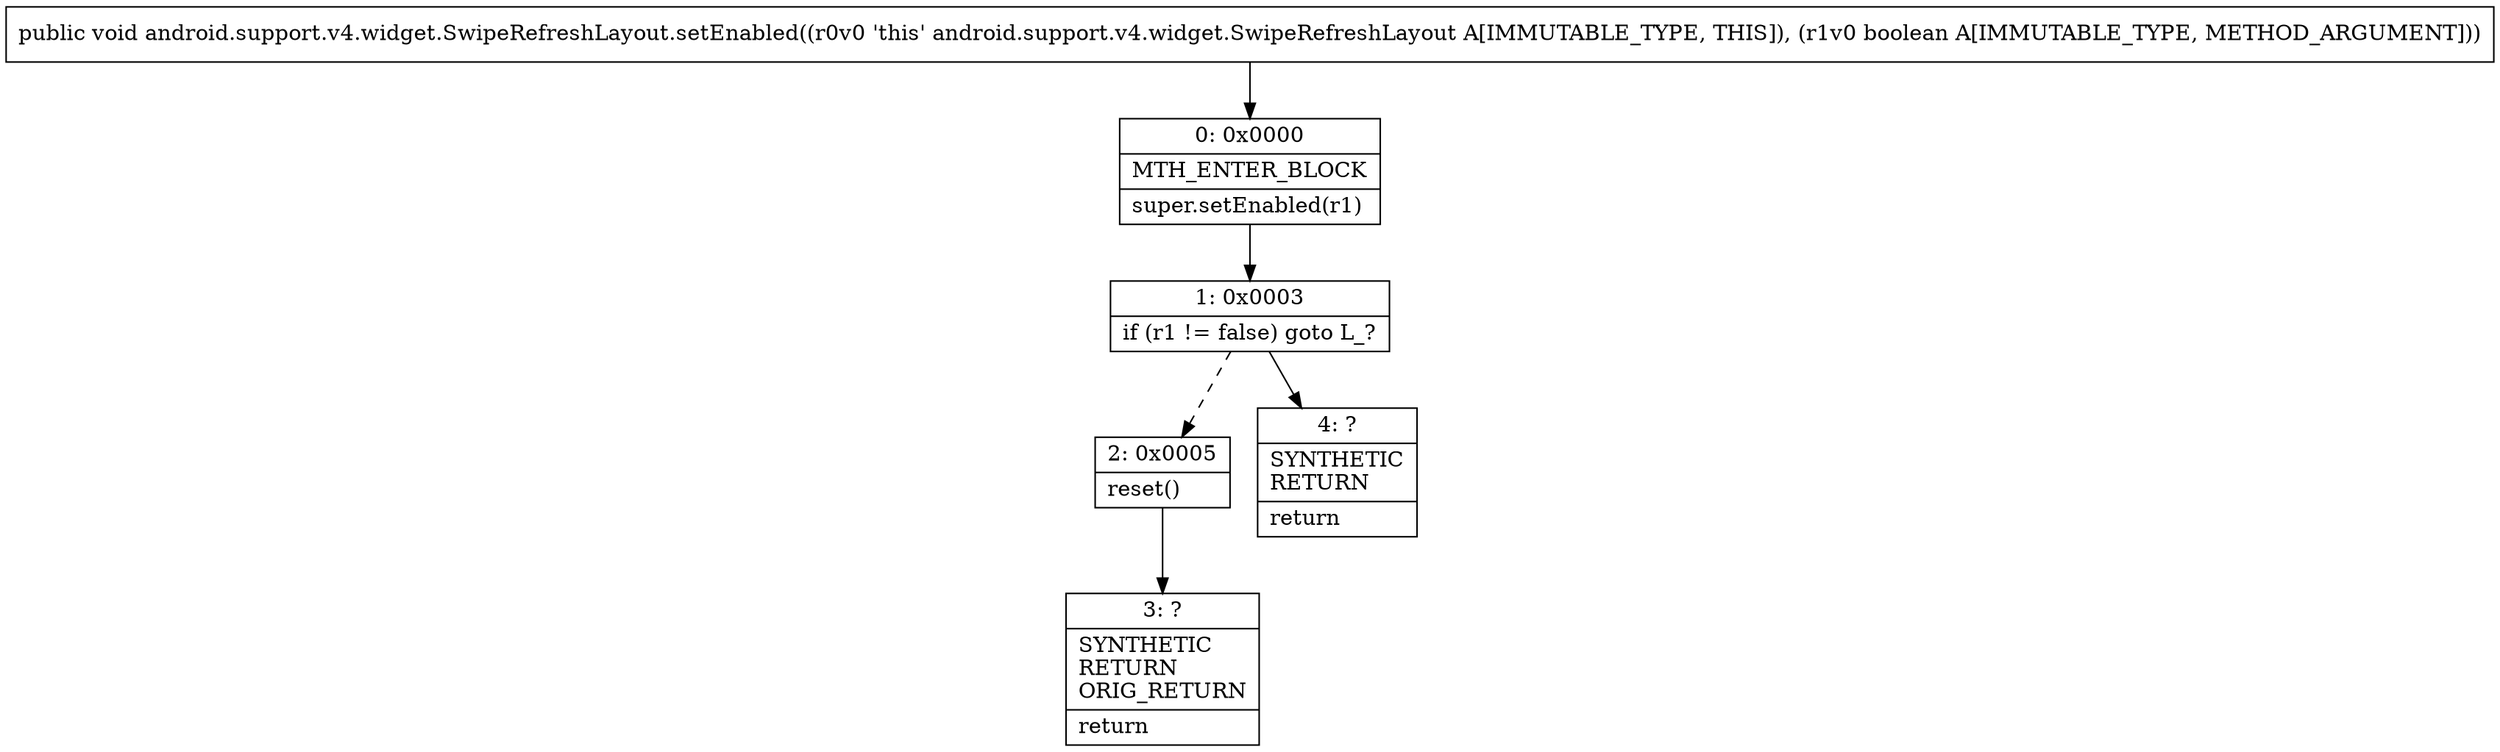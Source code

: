 digraph "CFG forandroid.support.v4.widget.SwipeRefreshLayout.setEnabled(Z)V" {
Node_0 [shape=record,label="{0\:\ 0x0000|MTH_ENTER_BLOCK\l|super.setEnabled(r1)\l}"];
Node_1 [shape=record,label="{1\:\ 0x0003|if (r1 != false) goto L_?\l}"];
Node_2 [shape=record,label="{2\:\ 0x0005|reset()\l}"];
Node_3 [shape=record,label="{3\:\ ?|SYNTHETIC\lRETURN\lORIG_RETURN\l|return\l}"];
Node_4 [shape=record,label="{4\:\ ?|SYNTHETIC\lRETURN\l|return\l}"];
MethodNode[shape=record,label="{public void android.support.v4.widget.SwipeRefreshLayout.setEnabled((r0v0 'this' android.support.v4.widget.SwipeRefreshLayout A[IMMUTABLE_TYPE, THIS]), (r1v0 boolean A[IMMUTABLE_TYPE, METHOD_ARGUMENT])) }"];
MethodNode -> Node_0;
Node_0 -> Node_1;
Node_1 -> Node_2[style=dashed];
Node_1 -> Node_4;
Node_2 -> Node_3;
}

